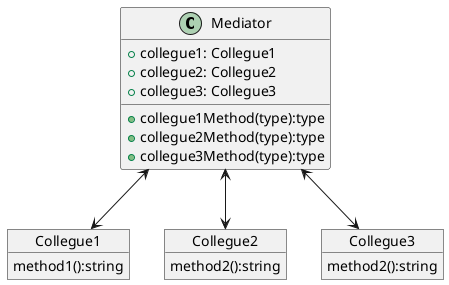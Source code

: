 @startuml Mediator

class Mediator {
  + collegue1: Collegue1
  + collegue2: Collegue2
  + collegue3: Collegue3
  + collegue1Method(type):type
  + collegue2Method(type):type
  + collegue3Method(type):type
}

object Collegue1 {
  method1():string
}

object Collegue2 {
  method2():string
}

object Collegue3 {
  method2():string
}

Mediator <-d-> Collegue1
Mediator <-d-> Collegue2
Mediator <-d-> Collegue3

@enduml